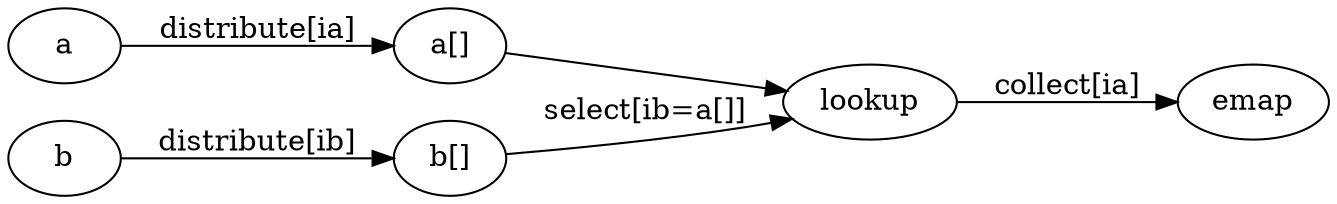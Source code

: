 digraph {
  rankdir=LR;
  "a" -> "a[]" [label="distribute[ia]"]
  "a[]" -> "lookup"
  "b" -> "b[]" [label="distribute[ib]"]
  "b[]" -> "lookup" [label="select[ib=a[]]"]
  "lookup" -> "emap" [label="collect[ia]"]
}
